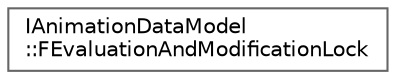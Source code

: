 digraph "Graphical Class Hierarchy"
{
 // INTERACTIVE_SVG=YES
 // LATEX_PDF_SIZE
  bgcolor="transparent";
  edge [fontname=Helvetica,fontsize=10,labelfontname=Helvetica,labelfontsize=10];
  node [fontname=Helvetica,fontsize=10,shape=box,height=0.2,width=0.4];
  rankdir="LR";
  Node0 [id="Node000000",label="IAnimationDataModel\l::FEvaluationAndModificationLock",height=0.2,width=0.4,color="grey40", fillcolor="white", style="filled",URL="$d9/d12/structIAnimationDataModel_1_1FEvaluationAndModificationLock.html",tooltip=" "];
}
